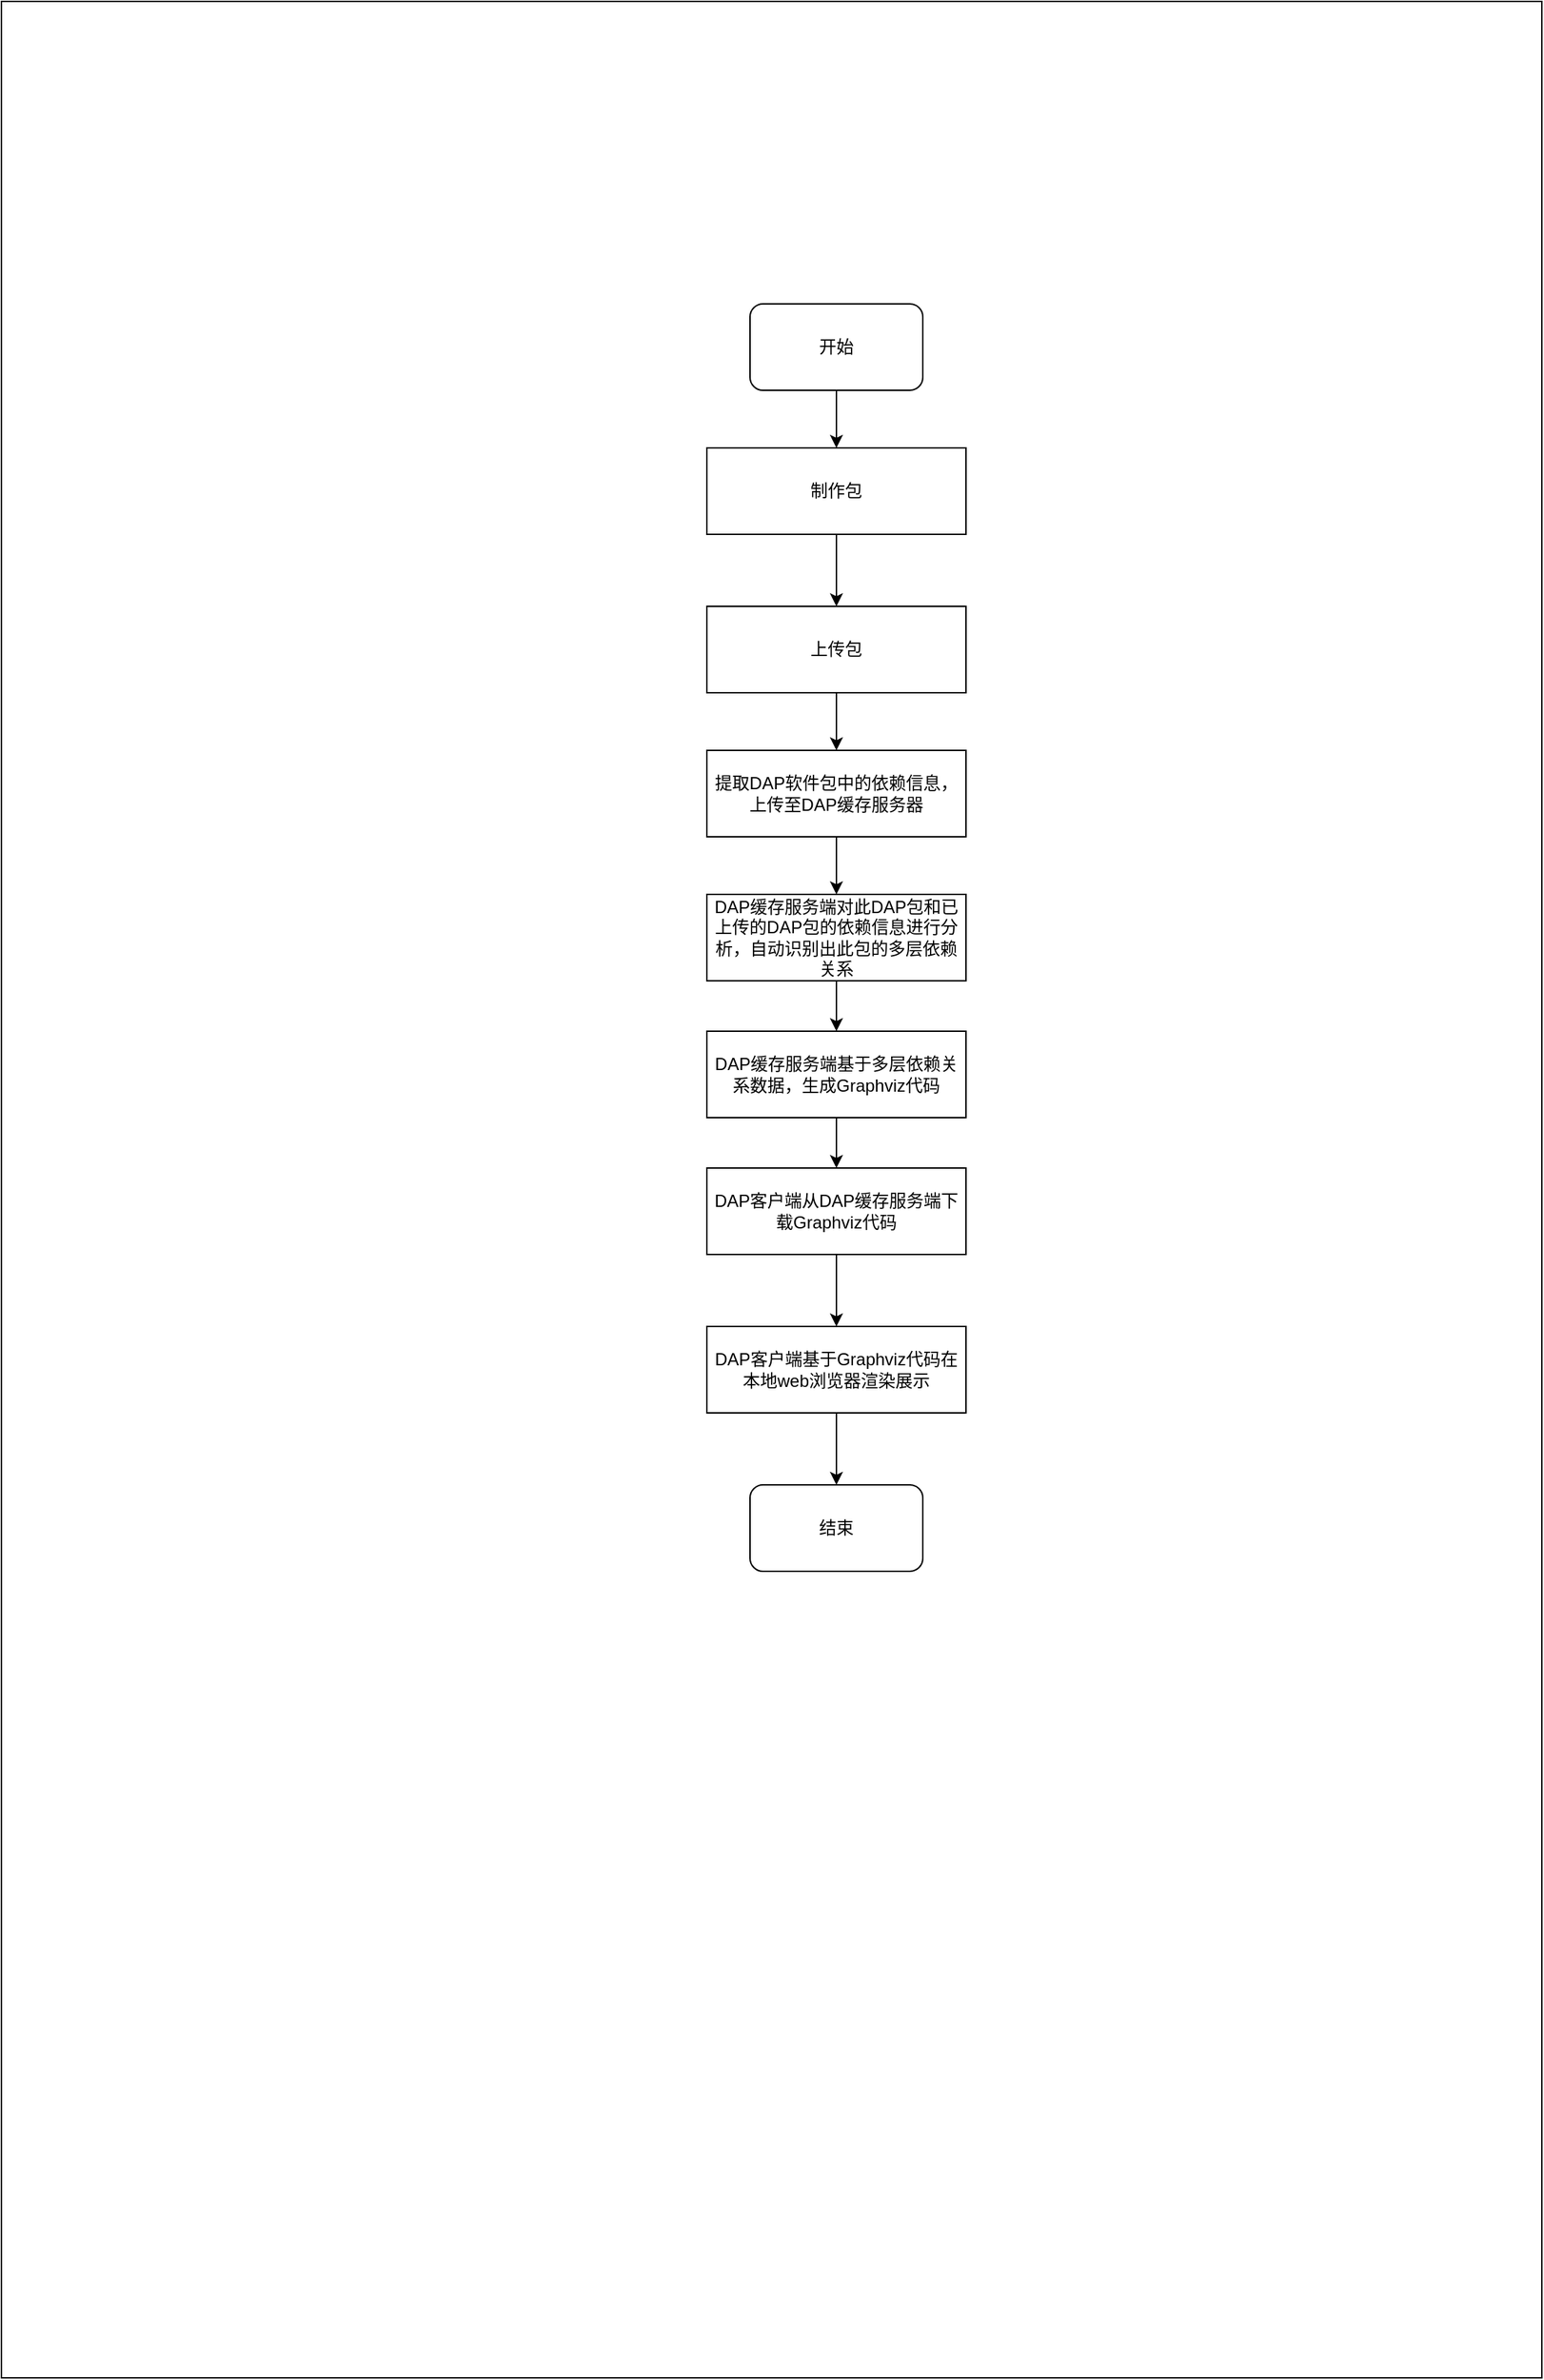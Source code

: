 <mxfile version="24.7.17">
  <diagram name="第 1 页" id="wcV7i8w3KevxfxF6hoLu">
    <mxGraphModel dx="2253" dy="826" grid="1" gridSize="10" guides="1" tooltips="1" connect="1" arrows="1" fold="1" page="1" pageScale="1" pageWidth="827" pageHeight="1169" math="0" shadow="0">
      <root>
        <mxCell id="0" />
        <mxCell id="1" parent="0" />
        <mxCell id="ZVExHnR6AG2yCvFIqDIe-1" value="" style="rounded=0;whiteSpace=wrap;html=1;" parent="1" vertex="1">
          <mxGeometry x="-110" y="10" width="1070" height="1650" as="geometry" />
        </mxCell>
        <mxCell id="ZVExHnR6AG2yCvFIqDIe-24" value="" style="edgeStyle=orthogonalEdgeStyle;rounded=0;orthogonalLoop=1;jettySize=auto;html=1;" parent="1" source="ZVExHnR6AG2yCvFIqDIe-2" target="ZVExHnR6AG2yCvFIqDIe-19" edge="1">
          <mxGeometry relative="1" as="geometry" />
        </mxCell>
        <mxCell id="ZVExHnR6AG2yCvFIqDIe-2" value="开始" style="rounded=1;whiteSpace=wrap;html=1;" parent="1" vertex="1">
          <mxGeometry x="410" y="220" width="120" height="60" as="geometry" />
        </mxCell>
        <mxCell id="ZVExHnR6AG2yCvFIqDIe-9" value="" style="edgeStyle=orthogonalEdgeStyle;rounded=0;orthogonalLoop=1;jettySize=auto;html=1;" parent="1" source="ZVExHnR6AG2yCvFIqDIe-6" target="ZVExHnR6AG2yCvFIqDIe-8" edge="1">
          <mxGeometry relative="1" as="geometry" />
        </mxCell>
        <mxCell id="ZVExHnR6AG2yCvFIqDIe-6" value="提取DAP软件包中的依赖信息，上传至DAP缓存服务器" style="rounded=0;whiteSpace=wrap;html=1;" parent="1" vertex="1">
          <mxGeometry x="380" y="530" width="180" height="60" as="geometry" />
        </mxCell>
        <mxCell id="ZVExHnR6AG2yCvFIqDIe-12" value="" style="edgeStyle=orthogonalEdgeStyle;rounded=0;orthogonalLoop=1;jettySize=auto;html=1;" parent="1" source="ZVExHnR6AG2yCvFIqDIe-8" target="ZVExHnR6AG2yCvFIqDIe-10" edge="1">
          <mxGeometry relative="1" as="geometry" />
        </mxCell>
        <mxCell id="ZVExHnR6AG2yCvFIqDIe-8" value="DAP缓存服务端对此DAP包和已上传的DAP包的依赖信息进行分析，自动识别出此包的多层依赖关系" style="rounded=0;whiteSpace=wrap;html=1;" parent="1" vertex="1">
          <mxGeometry x="380" y="630" width="180" height="60" as="geometry" />
        </mxCell>
        <mxCell id="ZVExHnR6AG2yCvFIqDIe-14" value="" style="edgeStyle=orthogonalEdgeStyle;rounded=0;orthogonalLoop=1;jettySize=auto;html=1;" parent="1" source="ZVExHnR6AG2yCvFIqDIe-10" target="ZVExHnR6AG2yCvFIqDIe-13" edge="1">
          <mxGeometry relative="1" as="geometry" />
        </mxCell>
        <mxCell id="ZVExHnR6AG2yCvFIqDIe-10" value="DAP缓存服务端基于多层依赖关系数据，生成Graphviz代码" style="rounded=0;whiteSpace=wrap;html=1;" parent="1" vertex="1">
          <mxGeometry x="380" y="725" width="180" height="60" as="geometry" />
        </mxCell>
        <mxCell id="ZVExHnR6AG2yCvFIqDIe-18" value="" style="edgeStyle=orthogonalEdgeStyle;rounded=0;orthogonalLoop=1;jettySize=auto;html=1;" parent="1" source="ZVExHnR6AG2yCvFIqDIe-13" target="ZVExHnR6AG2yCvFIqDIe-17" edge="1">
          <mxGeometry relative="1" as="geometry" />
        </mxCell>
        <mxCell id="ZVExHnR6AG2yCvFIqDIe-13" value="DAP客户端从DAP缓存服务端下载Graphviz代码" style="rounded=0;whiteSpace=wrap;html=1;" parent="1" vertex="1">
          <mxGeometry x="380" y="820" width="180" height="60" as="geometry" />
        </mxCell>
        <mxCell id="ZVExHnR6AG2yCvFIqDIe-15" value="结束" style="rounded=1;whiteSpace=wrap;html=1;" parent="1" vertex="1">
          <mxGeometry x="410" y="1040" width="120" height="60" as="geometry" />
        </mxCell>
        <mxCell id="ZVExHnR6AG2yCvFIqDIe-25" value="" style="edgeStyle=orthogonalEdgeStyle;rounded=0;orthogonalLoop=1;jettySize=auto;html=1;" parent="1" source="ZVExHnR6AG2yCvFIqDIe-17" target="ZVExHnR6AG2yCvFIqDIe-15" edge="1">
          <mxGeometry relative="1" as="geometry" />
        </mxCell>
        <mxCell id="ZVExHnR6AG2yCvFIqDIe-17" value="DAP客户端基于Graphviz代码在本地web浏览器渲染展示" style="rounded=0;whiteSpace=wrap;html=1;" parent="1" vertex="1">
          <mxGeometry x="380" y="930" width="180" height="60" as="geometry" />
        </mxCell>
        <mxCell id="ZVExHnR6AG2yCvFIqDIe-23" value="" style="edgeStyle=orthogonalEdgeStyle;rounded=0;orthogonalLoop=1;jettySize=auto;html=1;" parent="1" source="ZVExHnR6AG2yCvFIqDIe-19" target="ZVExHnR6AG2yCvFIqDIe-20" edge="1">
          <mxGeometry relative="1" as="geometry" />
        </mxCell>
        <mxCell id="ZVExHnR6AG2yCvFIqDIe-19" value="制作包" style="rounded=0;whiteSpace=wrap;html=1;" parent="1" vertex="1">
          <mxGeometry x="380" y="320" width="180" height="60" as="geometry" />
        </mxCell>
        <mxCell id="ZVExHnR6AG2yCvFIqDIe-22" value="" style="edgeStyle=orthogonalEdgeStyle;rounded=0;orthogonalLoop=1;jettySize=auto;html=1;" parent="1" source="ZVExHnR6AG2yCvFIqDIe-20" target="ZVExHnR6AG2yCvFIqDIe-6" edge="1">
          <mxGeometry relative="1" as="geometry" />
        </mxCell>
        <mxCell id="ZVExHnR6AG2yCvFIqDIe-20" value="上传包" style="rounded=0;whiteSpace=wrap;html=1;" parent="1" vertex="1">
          <mxGeometry x="380" y="430" width="180" height="60" as="geometry" />
        </mxCell>
      </root>
    </mxGraphModel>
  </diagram>
</mxfile>
